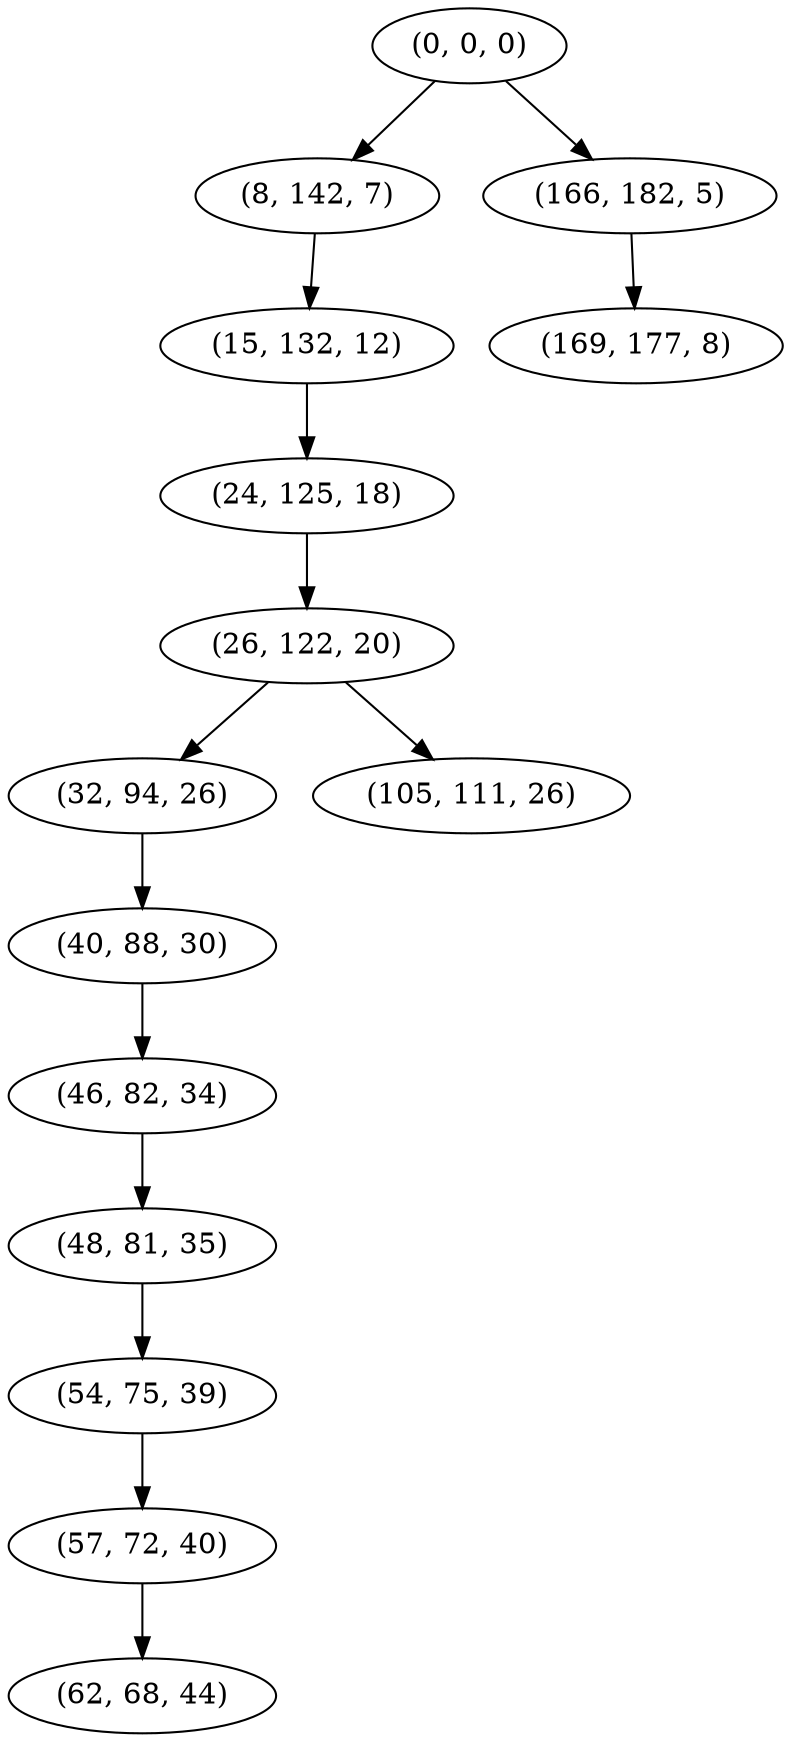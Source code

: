 digraph tree {
    "(0, 0, 0)";
    "(8, 142, 7)";
    "(15, 132, 12)";
    "(24, 125, 18)";
    "(26, 122, 20)";
    "(32, 94, 26)";
    "(40, 88, 30)";
    "(46, 82, 34)";
    "(48, 81, 35)";
    "(54, 75, 39)";
    "(57, 72, 40)";
    "(62, 68, 44)";
    "(105, 111, 26)";
    "(166, 182, 5)";
    "(169, 177, 8)";
    "(0, 0, 0)" -> "(8, 142, 7)";
    "(0, 0, 0)" -> "(166, 182, 5)";
    "(8, 142, 7)" -> "(15, 132, 12)";
    "(15, 132, 12)" -> "(24, 125, 18)";
    "(24, 125, 18)" -> "(26, 122, 20)";
    "(26, 122, 20)" -> "(32, 94, 26)";
    "(26, 122, 20)" -> "(105, 111, 26)";
    "(32, 94, 26)" -> "(40, 88, 30)";
    "(40, 88, 30)" -> "(46, 82, 34)";
    "(46, 82, 34)" -> "(48, 81, 35)";
    "(48, 81, 35)" -> "(54, 75, 39)";
    "(54, 75, 39)" -> "(57, 72, 40)";
    "(57, 72, 40)" -> "(62, 68, 44)";
    "(166, 182, 5)" -> "(169, 177, 8)";
}
